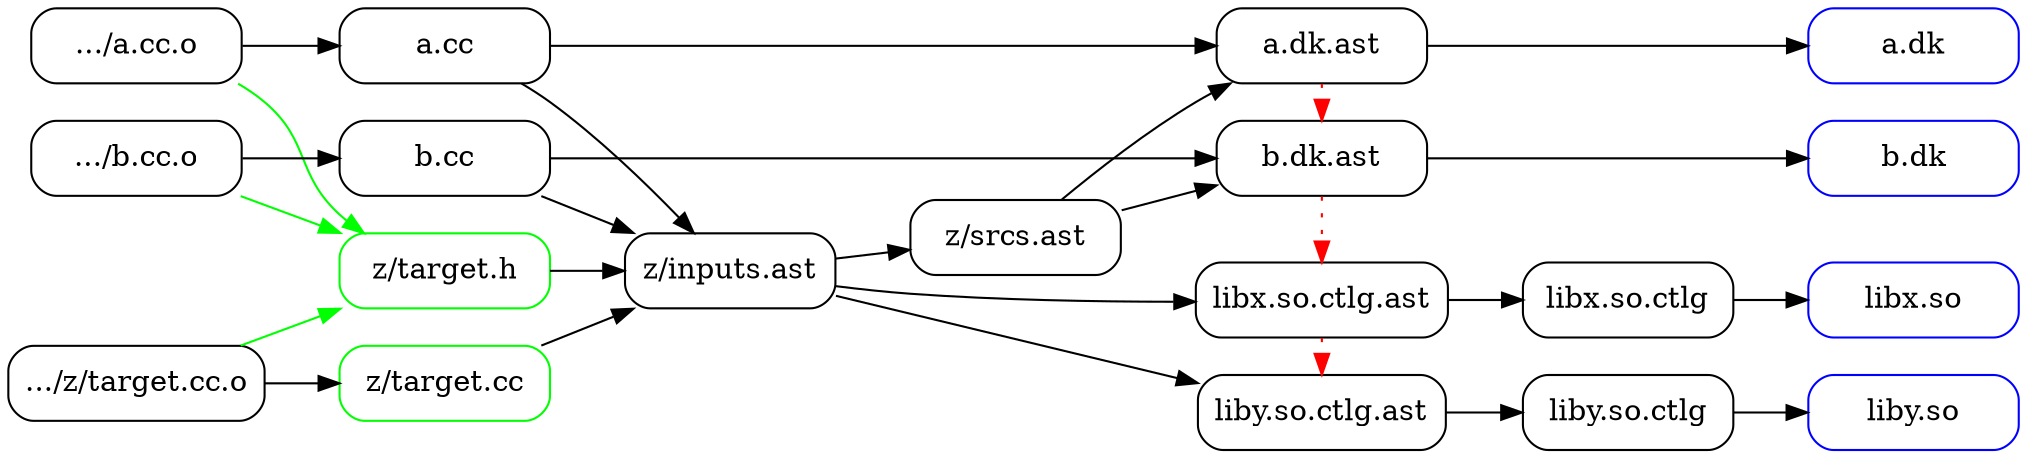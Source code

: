 digraph {
  graph [ rankdir = LR, dir = back ];
  node [ shape = rect, style = rounded, width = 1.4 ];

  "a.dk" [ color = blue ];
  "b.dk" [ color = blue ];
  "libx.so" [ color = blue ];
  "liby.so" [ color = blue ];
  "z/target.h" [ color = green ];
  "z/target.cc" [ color = green ];

  ".../z/target.cc.o" -> "z/target.cc" [ weight = 2 ];
  ".../z/target.cc.o" -> "z/target.h" [ color = green ];

  ".../a.cc.o" -> "a.cc" [ weight = 2 ]
  ".../a.cc.o" -> "z/target.h" [ color = green ];

  ".../b.cc.o" -> "b.cc" [ weight = 2 ];
  ".../b.cc.o" -> "z/target.h" [ color = green ];

  "z/target.h" -> "z/inputs.ast";
  "z/target.cc" -> "z/inputs.ast";

  "a.cc" -> "z/inputs.ast";
  "a.cc" -> "a.dk.ast" [ weight = 2 ];
  
  "b.cc" -> "z/inputs.ast";
  "b.cc" -> "b.dk.ast" [ weight = 2 ];
  
  "z/inputs.ast" -> "z/srcs.ast";
  "z/inputs.ast" -> "libx.so.ctlg.ast";
  "z/inputs.ast" -> "liby.so.ctlg.ast";

  "z/srcs.ast" -> "a.dk.ast" -> "a.dk";
  "z/srcs.ast" -> "b.dk.ast" -> "b.dk";

  "libx.so.ctlg.ast" -> "libx.so.ctlg" -> "libx.so";
  "liby.so.ctlg.ast" -> "liby.so.ctlg" -> "liby.so";

  // layout control below
  subgraph {
    graph [ rank = same ];
    "a.dk.ast";
    "b.dk.ast";
    "libx.so.ctlg.ast";
    "liby.so.ctlg.ast";
  }
  subgraph {
    graph [ rank = same ];
    "a.dk";
    "b.dk";
    "libx.so";
    "liby.so";
  }
//   "libx.so.ctlg.ast" -> "liby.so.ctlg.ast" [ color = red, style = dotted ];
//   "z/srcs.ast" -> "libx.so.ctlg.ast" [ color = red, style = dotted ];
//   "z/srcs.ast" -> "liby.so.ctlg.ast" [ color = red, style = dotted ];
  "a.dk.ast" -> "b.dk.ast" [ color = red, style = dotted ];
  "libx.so.ctlg.ast" -> "liby.so.ctlg.ast" [ color = red, style = dotted ];
  "b.dk.ast" -> "libx.so.ctlg.ast" [ color = red, style = dotted ];
}
